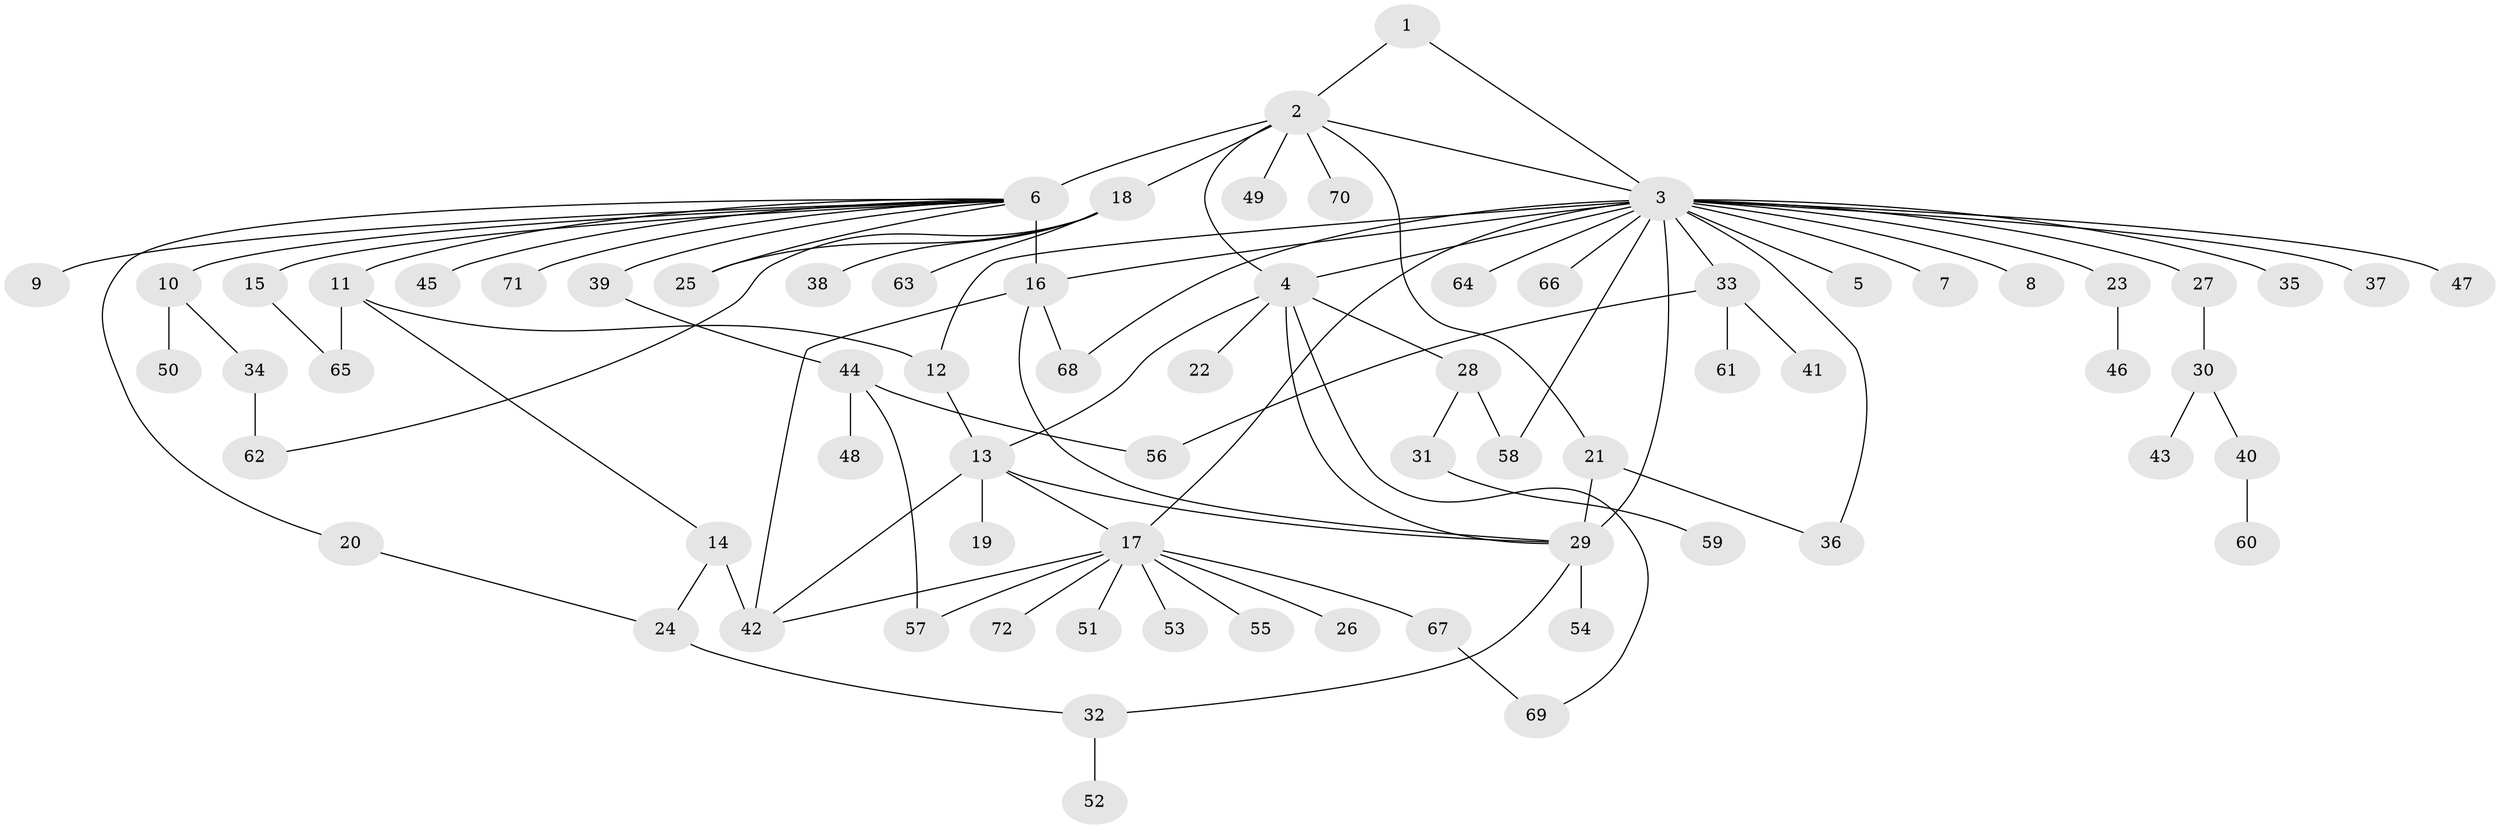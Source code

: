 // original degree distribution, {3: 0.1111111111111111, 10: 0.006944444444444444, 26: 0.006944444444444444, 9: 0.006944444444444444, 1: 0.5902777777777778, 31: 0.006944444444444444, 2: 0.1527777777777778, 4: 0.04861111111111111, 6: 0.020833333333333332, 5: 0.027777777777777776, 7: 0.006944444444444444, 11: 0.013888888888888888}
// Generated by graph-tools (version 1.1) at 2025/35/03/09/25 02:35:45]
// undirected, 72 vertices, 95 edges
graph export_dot {
graph [start="1"]
  node [color=gray90,style=filled];
  1;
  2;
  3;
  4;
  5;
  6;
  7;
  8;
  9;
  10;
  11;
  12;
  13;
  14;
  15;
  16;
  17;
  18;
  19;
  20;
  21;
  22;
  23;
  24;
  25;
  26;
  27;
  28;
  29;
  30;
  31;
  32;
  33;
  34;
  35;
  36;
  37;
  38;
  39;
  40;
  41;
  42;
  43;
  44;
  45;
  46;
  47;
  48;
  49;
  50;
  51;
  52;
  53;
  54;
  55;
  56;
  57;
  58;
  59;
  60;
  61;
  62;
  63;
  64;
  65;
  66;
  67;
  68;
  69;
  70;
  71;
  72;
  1 -- 2 [weight=1.0];
  1 -- 3 [weight=1.0];
  2 -- 3 [weight=1.0];
  2 -- 4 [weight=1.0];
  2 -- 6 [weight=1.0];
  2 -- 18 [weight=1.0];
  2 -- 21 [weight=1.0];
  2 -- 49 [weight=1.0];
  2 -- 70 [weight=1.0];
  3 -- 4 [weight=1.0];
  3 -- 5 [weight=1.0];
  3 -- 7 [weight=1.0];
  3 -- 8 [weight=1.0];
  3 -- 12 [weight=1.0];
  3 -- 16 [weight=1.0];
  3 -- 17 [weight=1.0];
  3 -- 23 [weight=1.0];
  3 -- 27 [weight=1.0];
  3 -- 29 [weight=2.0];
  3 -- 33 [weight=1.0];
  3 -- 35 [weight=1.0];
  3 -- 36 [weight=1.0];
  3 -- 37 [weight=1.0];
  3 -- 47 [weight=1.0];
  3 -- 58 [weight=1.0];
  3 -- 64 [weight=1.0];
  3 -- 66 [weight=1.0];
  3 -- 68 [weight=1.0];
  4 -- 13 [weight=1.0];
  4 -- 22 [weight=1.0];
  4 -- 28 [weight=2.0];
  4 -- 29 [weight=1.0];
  4 -- 69 [weight=1.0];
  6 -- 9 [weight=1.0];
  6 -- 10 [weight=1.0];
  6 -- 11 [weight=1.0];
  6 -- 15 [weight=1.0];
  6 -- 16 [weight=18.0];
  6 -- 20 [weight=1.0];
  6 -- 25 [weight=1.0];
  6 -- 39 [weight=1.0];
  6 -- 45 [weight=1.0];
  6 -- 71 [weight=1.0];
  10 -- 34 [weight=1.0];
  10 -- 50 [weight=1.0];
  11 -- 12 [weight=1.0];
  11 -- 14 [weight=1.0];
  11 -- 65 [weight=1.0];
  12 -- 13 [weight=1.0];
  13 -- 17 [weight=1.0];
  13 -- 19 [weight=1.0];
  13 -- 29 [weight=1.0];
  13 -- 42 [weight=1.0];
  14 -- 24 [weight=1.0];
  14 -- 42 [weight=4.0];
  15 -- 65 [weight=1.0];
  16 -- 29 [weight=1.0];
  16 -- 42 [weight=1.0];
  16 -- 68 [weight=1.0];
  17 -- 26 [weight=1.0];
  17 -- 42 [weight=1.0];
  17 -- 51 [weight=1.0];
  17 -- 53 [weight=1.0];
  17 -- 55 [weight=1.0];
  17 -- 57 [weight=1.0];
  17 -- 67 [weight=1.0];
  17 -- 72 [weight=1.0];
  18 -- 25 [weight=1.0];
  18 -- 38 [weight=1.0];
  18 -- 62 [weight=1.0];
  18 -- 63 [weight=1.0];
  20 -- 24 [weight=1.0];
  21 -- 29 [weight=8.0];
  21 -- 36 [weight=1.0];
  23 -- 46 [weight=1.0];
  24 -- 32 [weight=1.0];
  27 -- 30 [weight=1.0];
  28 -- 31 [weight=1.0];
  28 -- 58 [weight=1.0];
  29 -- 32 [weight=1.0];
  29 -- 54 [weight=1.0];
  30 -- 40 [weight=1.0];
  30 -- 43 [weight=1.0];
  31 -- 59 [weight=1.0];
  32 -- 52 [weight=2.0];
  33 -- 41 [weight=1.0];
  33 -- 56 [weight=1.0];
  33 -- 61 [weight=1.0];
  34 -- 62 [weight=2.0];
  39 -- 44 [weight=1.0];
  40 -- 60 [weight=1.0];
  44 -- 48 [weight=1.0];
  44 -- 56 [weight=1.0];
  44 -- 57 [weight=1.0];
  67 -- 69 [weight=1.0];
}
